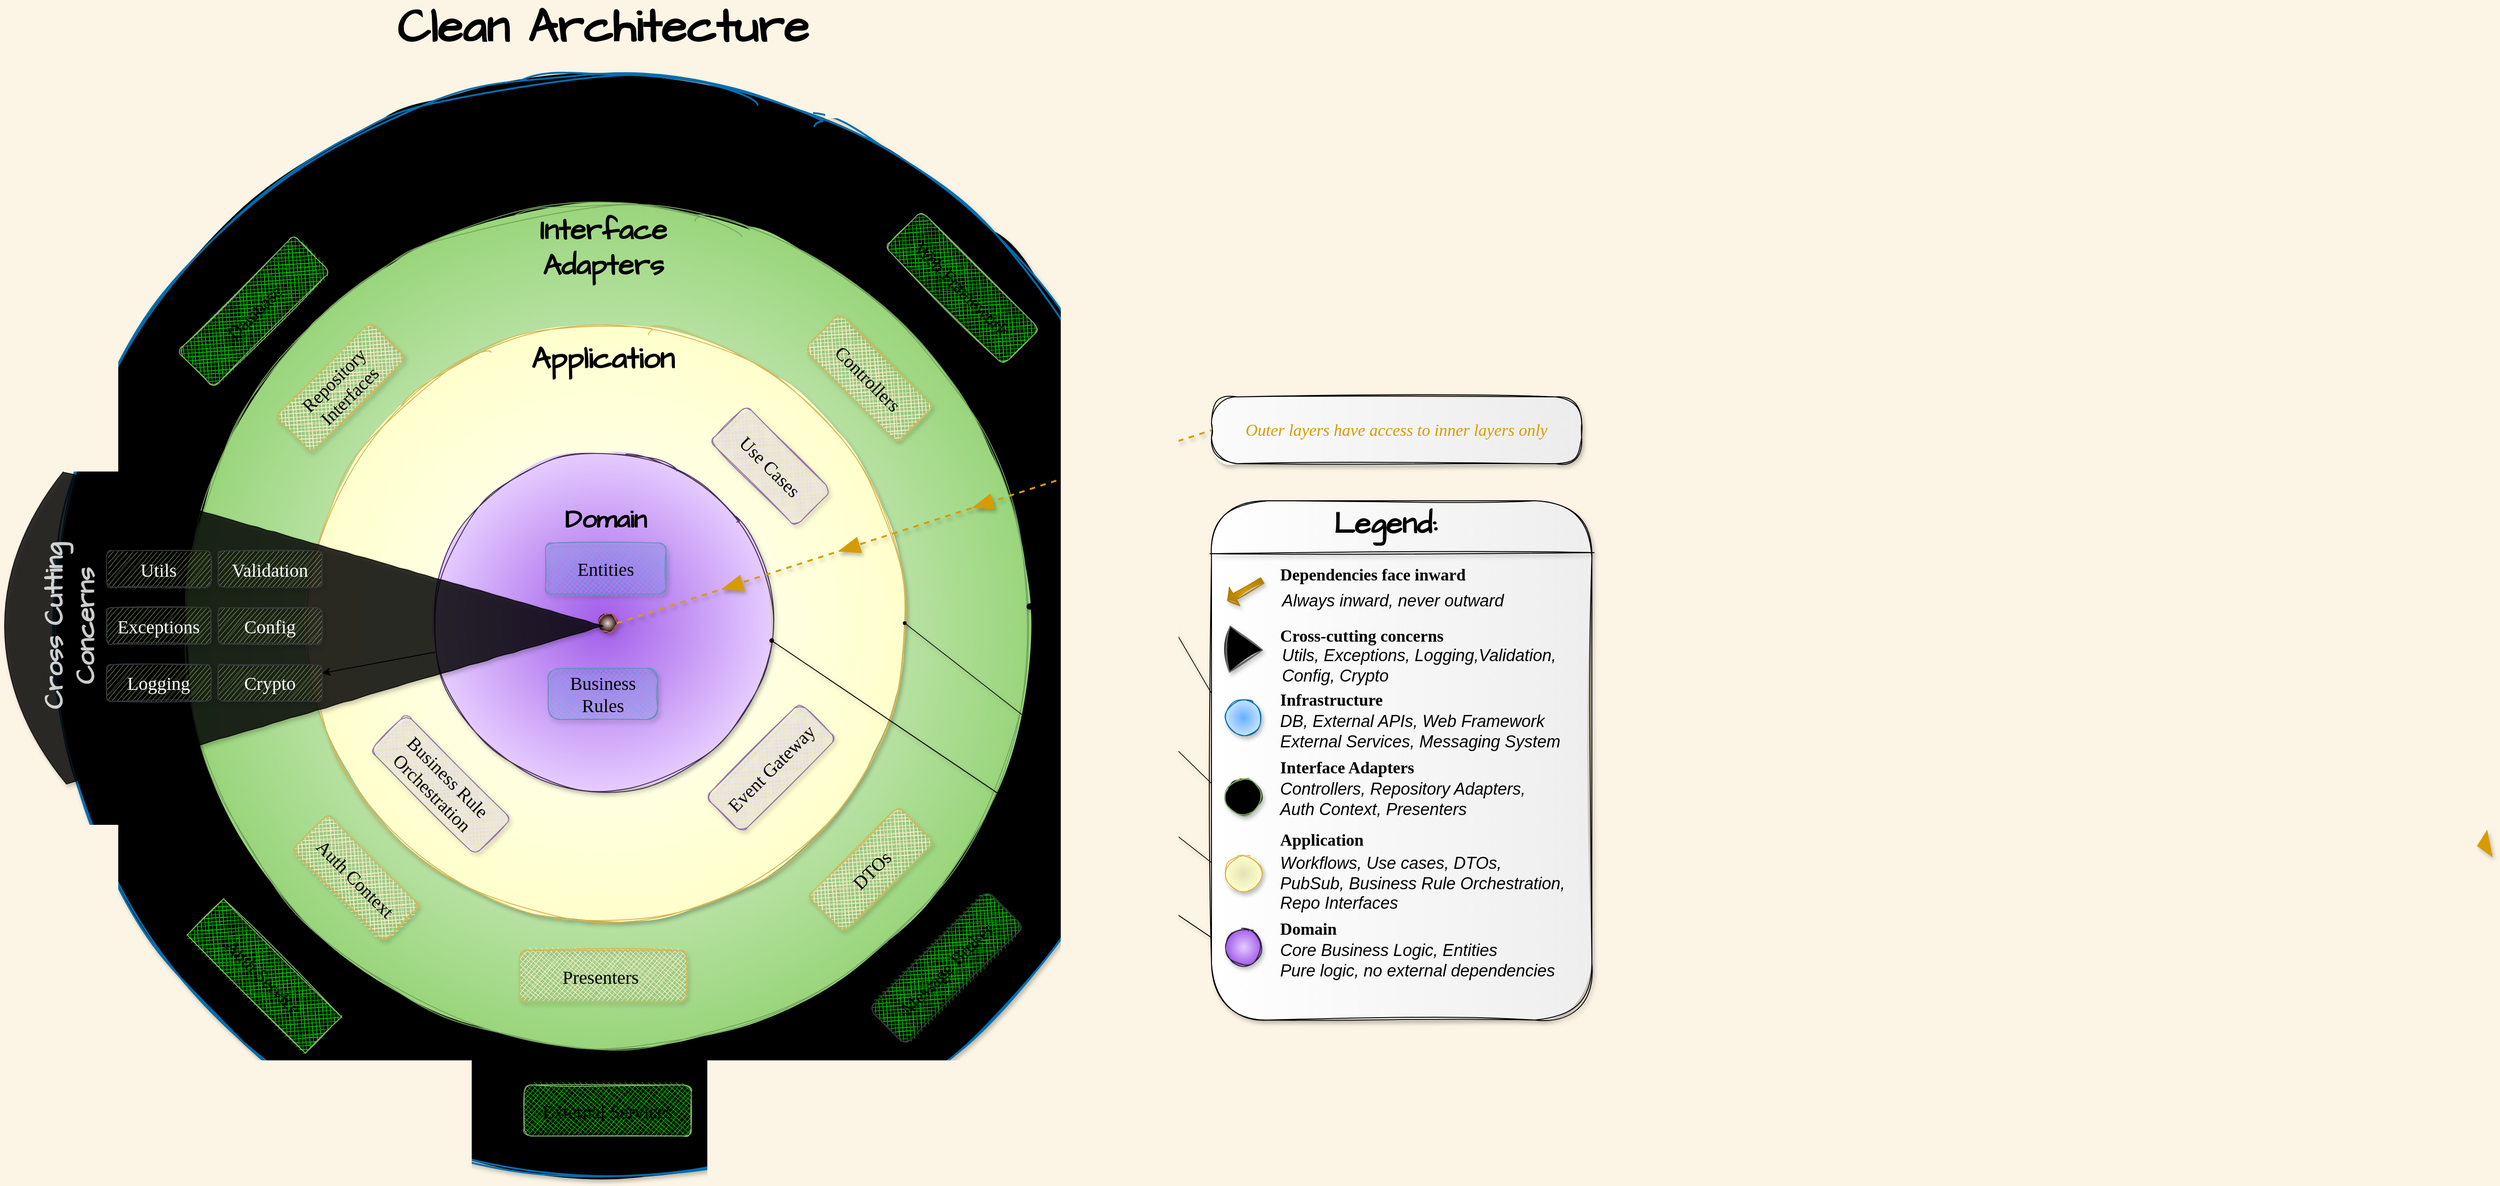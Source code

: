 <mxfile version="28.2.8">
  <diagram name="Page-1" id="ezTj9Ua7vWGi0DXHwJbb">
    <mxGraphModel dx="3690" dy="2442" grid="1" gridSize="10" guides="1" tooltips="1" connect="1" arrows="1" fold="1" page="1" pageScale="1" pageWidth="1700" pageHeight="1100" background="#FCF5E5" math="0" shadow="0">
      <root>
        <mxCell id="0" />
        <mxCell id="1" parent="0" />
        <mxCell id="L_oNTJnmxWwe4KSKojmy-1" value="" style="ellipse;whiteSpace=wrap;html=1;aspect=fixed;sketch=1;hachureGap=4;jiggle=2;curveFitting=1;fontFamily=Architects Daughter;fontSource=https%3A%2F%2Ffonts.googleapis.com%2Fcss%3Ffamily%3DArchitects%2BDaughter;fillStyle=auto;fillColor=light-dark(#FFFFFF,#FFFFFF);fontColor=#ffffff;strokeColor=#006EAF;gradientColor=light-dark(#99CCFF,#99CCFF);shadow=1;gradientDirection=radial;strokeWidth=1.968;textShadow=1;fillWeight=1;movable=1;resizable=1;rotatable=1;deletable=1;editable=1;locked=0;connectable=1;" parent="1" vertex="1">
          <mxGeometry x="-1597" y="-1000" width="1190" height="1190" as="geometry" />
        </mxCell>
        <mxCell id="L_oNTJnmxWwe4KSKojmy-5" value="&lt;meta charset=&quot;utf-8&quot;&gt;Repository Interfaces" style="ellipse;whiteSpace=wrap;html=1;aspect=fixed;sketch=1;hachureGap=4;jiggle=2;curveFitting=1;fontFamily=Architects Daughter;fontSource=https%3A%2F%2Ffonts.googleapis.com%2Fcss%3Ffamily%3DArchitects%2BDaughter;fillColor=#FFFFFF;strokeColor=#76A45E;gradientDirection=radial;gradientColor=#99D57B;shadow=1;textShadow=1;fillWeight=1;movable=1;resizable=1;rotatable=1;deletable=1;editable=1;locked=0;connectable=1;" parent="1" vertex="1">
          <mxGeometry x="-1455" y="-860" width="910" height="910" as="geometry" />
        </mxCell>
        <mxCell id="L_oNTJnmxWwe4KSKojmy-6" value="" style="ellipse;whiteSpace=wrap;html=1;aspect=fixed;sketch=1;hachureGap=4;jiggle=2;curveFitting=1;fontFamily=Architects Daughter;fontSource=https%3A%2F%2Ffonts.googleapis.com%2Fcss%3Ffamily%3DArchitects%2BDaughter;fillColor=#FFFFFF;strokeColor=#d6b656;gradientColor=#FFFFCC;gradientDirection=radial;shadow=1;textShadow=1;fillWeight=1;movable=1;resizable=1;rotatable=1;deletable=1;editable=1;locked=0;connectable=1;" parent="1" vertex="1">
          <mxGeometry x="-1324.25" y="-730.25" width="644.5" height="644.5" as="geometry" />
        </mxCell>
        <mxCell id="L_oNTJnmxWwe4KSKojmy-13" value="&lt;span&gt;&lt;font style=&quot;color: rgb(0, 0, 0);&quot;&gt;Infrastructure&lt;/font&gt;&lt;/span&gt;" style="text;html=1;align=center;verticalAlign=middle;whiteSpace=wrap;rounded=0;fontFamily=Architects Daughter;fontSource=https%3A%2F%2Ffonts.googleapis.com%2Fcss%3Ffamily%3DArchitects%2BDaughter;fontSize=32;fontStyle=1;fontColor=#FFFFFF;sketch=1;curveFitting=1;jiggle=1;shadow=1;" parent="1" vertex="1">
          <mxGeometry x="-1090" y="-948" width="170" height="28.47" as="geometry" />
        </mxCell>
        <mxCell id="5act9RN6iJwH_766_hdv-108" value="" style="edgeStyle=none;jiggle=1;html=1;" parent="1" source="7BB0X8on6r7ExaS-RdIz-3" target="xDgOeHwDPwa7P-2qFS62-9" edge="1">
          <mxGeometry relative="1" as="geometry" />
        </mxCell>
        <mxCell id="7BB0X8on6r7ExaS-RdIz-3" value="" style="ellipse;whiteSpace=wrap;html=1;aspect=fixed;sketch=1;hachureGap=4;jiggle=2;curveFitting=1;fontFamily=Architects Daughter;fontSource=https%3A%2F%2Ffonts.googleapis.com%2Fcss%3Ffamily%3DArchitects%2BDaughter;fillColor=#A25DE9;fontColor=#ffffff;strokeColor=#432D57;gradientColor=#E5CCFF;gradientDirection=radial;shadow=1;movable=1;resizable=1;rotatable=1;deletable=1;editable=1;locked=0;connectable=1;" parent="1" vertex="1">
          <mxGeometry x="-1187.25" y="-592.5" width="364.5" height="364.5" as="geometry" />
        </mxCell>
        <mxCell id="7BB0X8on6r7ExaS-RdIz-11" value="Database" style="text;html=1;align=center;verticalAlign=middle;whiteSpace=wrap;rounded=1;fontFamily=Tahoma;fontSize=20;rotation=-45;fillColor=#00CC00;sketch=1;curveFitting=1;jiggle=1;strokeColor=#82b366;fontStyle=0;shadow=1;fillStyle=cross-hatch;" parent="1" vertex="1">
          <mxGeometry x="-1470" y="-771.59" width="177.165" height="55.118" as="geometry" />
        </mxCell>
        <mxCell id="7BB0X8on6r7ExaS-RdIz-15" value="Web Framework" style="text;html=1;align=center;verticalAlign=middle;whiteSpace=wrap;rounded=1;fontFamily=Tahoma;fontSize=20;rotation=45;fillColor=#00CC00;sketch=1;curveFitting=1;jiggle=1;strokeColor=#82b366;fontStyle=0;shadow=1;fillStyle=cross-hatch;" parent="1" vertex="1">
          <mxGeometry x="-707.48" y="-796.96" width="180" height="55.118" as="geometry" />
        </mxCell>
        <mxCell id="7BB0X8on6r7ExaS-RdIz-2" value="&lt;span&gt;&lt;font style=&quot;color: rgb(0, 0, 0);&quot;&gt;Domain&lt;/font&gt;&lt;/span&gt;" style="text;html=1;align=center;verticalAlign=middle;whiteSpace=wrap;rounded=0;fontFamily=Architects Daughter;fontSource=https%3A%2F%2Ffonts.googleapis.com%2Fcss%3Ffamily%3DArchitects%2BDaughter;fontSize=28;fontStyle=1;fontColor=#FFFFFF;sketch=1;curveFitting=1;jiggle=1;shadow=1;" parent="1" vertex="1">
          <mxGeometry x="-1060" y="-533" width="116" height="25.21" as="geometry" />
        </mxCell>
        <mxCell id="7BB0X8on6r7ExaS-RdIz-19" value="&lt;font color=&quot;#000000&quot;&gt;Interface Adapters&lt;/font&gt;" style="text;html=1;align=center;verticalAlign=middle;whiteSpace=wrap;rounded=0;fontFamily=Architects Daughter;fontSource=https%3A%2F%2Ffonts.googleapis.com%2Fcss%3Ffamily%3DArchitects%2BDaughter;fontSize=31;fontStyle=1;fontColor=#FFFFFF;sketch=1;curveFitting=1;jiggle=1;shadow=1;" parent="1" vertex="1">
          <mxGeometry x="-1136.5" y="-826.47" width="263" height="28.47" as="geometry" />
        </mxCell>
        <mxCell id="7BB0X8on6r7ExaS-RdIz-26" value="Repository Interfaces" style="text;html=1;align=center;verticalAlign=middle;whiteSpace=wrap;rounded=1;fontFamily=Tahoma;fontSize=20;rotation=-45;fillColor=#FFF2CC;sketch=1;curveFitting=1;jiggle=1;strokeColor=#d6b656;fontStyle=0;shadow=1;gradientColor=none;fillStyle=cross-hatch;" parent="1" vertex="1">
          <mxGeometry x="-1360" y="-690" width="144.72" height="55.12" as="geometry" />
        </mxCell>
        <mxCell id="pnV5XRPYuWJD4NYBEjft-12" value="" style="ellipse;whiteSpace=wrap;html=1;aspect=fixed;hachureGap=4;fontFamily=Architects Daughter;fontSource=https%3A%2F%2Ffonts.googleapis.com%2Fcss%3Ffamily%3DArchitects%2BDaughter;fillColor=#f8cecc;strokeColor=#b85450;gradientDirection=radial;shadow=1;gradientColor=default;sketch=1;curveFitting=1;jiggle=1;" parent="1" vertex="1">
          <mxGeometry x="-1010" y="-418" width="20" height="20" as="geometry" />
        </mxCell>
        <mxCell id="pnV5XRPYuWJD4NYBEjft-14" value="Entities" style="text;html=1;align=center;verticalAlign=middle;whiteSpace=wrap;rounded=1;fontFamily=Tahoma;fontSize=20;rotation=0;fillColor=light-dark(#65AEFFB3,#65AEFF);sketch=1;curveFitting=1;jiggle=1;strokeColor=#6c8ebf;fontStyle=0;shadow=1;fillStyle=cross-hatch;" parent="1" vertex="1">
          <mxGeometry x="-1067" y="-494.4" width="130" height="55.118" as="geometry" />
        </mxCell>
        <mxCell id="pnV5XRPYuWJD4NYBEjft-16" value="Auth Context" style="text;html=1;align=center;verticalAlign=middle;whiteSpace=wrap;rounded=1;fontFamily=Tahoma;fontSize=20;rotation=45;fillColor=#FFF2CC;sketch=1;curveFitting=1;jiggle=1;strokeColor=#d6b656;fontStyle=0;shadow=1;fillStyle=cross-hatch;" parent="1" vertex="1">
          <mxGeometry x="-1341.42" y="-160.88" width="140" height="55.118" as="geometry" />
        </mxCell>
        <mxCell id="pnV5XRPYuWJD4NYBEjft-186" value="&lt;span&gt;&lt;font style=&quot;font-size: 50px;&quot;&gt;Clean Architecture&lt;/font&gt;&lt;/span&gt;" style="text;html=1;align=center;verticalAlign=middle;whiteSpace=wrap;rounded=0;fontFamily=Architects Daughter;fontSource=https%3A%2F%2Ffonts.googleapis.com%2Fcss%3Ffamily%3DArchitects%2BDaughter;fontSize=42;fontStyle=1;fontColor=#000000;sketch=1;curveFitting=1;jiggle=1;shadow=1;" parent="1" vertex="1">
          <mxGeometry x="-1245" y="-1070" width="480" height="40" as="geometry" />
        </mxCell>
        <mxCell id="5act9RN6iJwH_766_hdv-39" value="" style="endArrow=none;dashed=1;html=1;strokeWidth=2;rounded=0;curved=0;jumpStyle=gap;exitX=1;exitY=0.5;exitDx=0;exitDy=0;strokeColor=#d79b00;entryX=0;entryY=0.5;entryDx=0;entryDy=0;shadow=1;movable=1;resizable=1;rotatable=1;deletable=1;editable=1;locked=0;connectable=1;fillColor=#ffcd28;gradientColor=#ffa500;" parent="1" source="pnV5XRPYuWJD4NYBEjft-12" target="5act9RN6iJwH_766_hdv-49" edge="1">
          <mxGeometry width="50" height="50" relative="1" as="geometry">
            <mxPoint x="-899.656" y="-424.613" as="sourcePoint" />
            <mxPoint x="-340" y="-546.51" as="targetPoint" />
          </mxGeometry>
        </mxCell>
        <mxCell id="5act9RN6iJwH_766_hdv-49" value="&lt;i style=&quot;font-family: Tahoma;&quot;&gt;&lt;font&gt;Outer layers have access to inner layers only&lt;/font&gt;&lt;/i&gt;" style="rounded=1;whiteSpace=wrap;html=1;align=center;verticalAlign=middle;arcSize=39;fontFamily=Helvetica;fontSize=18;fontStyle=0;labelBorderColor=none;gradientColor=#FBFBFB;shadow=1;strokeColor=#000000;fontColor=#D79B00;fillColor=#ECECEC;gradientDirection=west;sketch=1;curveFitting=1;jiggle=2;" parent="1" vertex="1">
          <mxGeometry x="-349" y="-652" width="399" height="72" as="geometry" />
        </mxCell>
        <mxCell id="5act9RN6iJwH_766_hdv-52" value="" style="triangle;whiteSpace=wrap;html=1;rotation=163;rounded=0;shadow=1;strokeColor=none;strokeWidth=0.394;align=center;verticalAlign=middle;fontFamily=Architects Daughter;fontSource=https%3A%2F%2Ffonts.googleapis.com%2Fcss%3Ffamily%3DArchitects%2BDaughter;fontSize=16;labelBackgroundColor=default;fillColor=light-dark(#D79B00,#D79B00);gradientColor=none;gradientDirection=south;" parent="1" vertex="1">
          <mxGeometry x="-608" y="-545" width="23.622" height="17.72" as="geometry" />
        </mxCell>
        <mxCell id="5act9RN6iJwH_766_hdv-54" value="" style="triangle;whiteSpace=wrap;html=1;rotation=163;rounded=0;shadow=1;strokeColor=#d79b00;strokeWidth=0.394;align=center;verticalAlign=middle;fontFamily=Architects Daughter;fontSource=https%3A%2F%2Ffonts.googleapis.com%2Fcss%3Ffamily%3DArchitects%2BDaughter;fontSize=16;labelBackgroundColor=default;fillColor=light-dark(#D79B00,#D79B00);gradientColor=none;gradientDirection=south;aspect=fixed;" parent="1" vertex="1">
          <mxGeometry x="-878" y="-457" width="23.62" height="17.716" as="geometry" />
        </mxCell>
        <mxCell id="5act9RN6iJwH_766_hdv-70" value="" style="triangle;whiteSpace=wrap;html=1;rotation=169;rounded=0;shadow=1;strokeColor=#d79b00;strokeWidth=0.394;align=center;verticalAlign=middle;fontFamily=Architects Daughter;fontSource=https%3A%2F%2Ffonts.googleapis.com%2Fcss%3Ffamily%3DArchitects%2BDaughter;fontSize=16;labelBackgroundColor=default;fillColor=light-dark(#D79B00,#D79B00);gradientColor=none;gradientDirection=south;aspect=fixed;" parent="1" vertex="1">
          <mxGeometry x="1015.003" y="-184.0" width="13.779" height="29.31" as="geometry" />
        </mxCell>
        <mxCell id="5act9RN6iJwH_766_hdv-92" style="edgeStyle=none;html=1;exitX=0;exitY=0.5;exitDx=0;exitDy=0;endArrow=oval;endFill=1;entryX=0.999;entryY=0.558;entryDx=0;entryDy=0;entryPerimeter=0;shadow=1;startSize=3.937;endSize=3.937;" parent="1" source="pnV5XRPYuWJD4NYBEjft-137" target="7BB0X8on6r7ExaS-RdIz-3" edge="1">
          <mxGeometry relative="1" as="geometry">
            <mxPoint x="-830" y="-374" as="targetPoint" />
          </mxGeometry>
        </mxCell>
        <mxCell id="5act9RN6iJwH_766_hdv-95" style="edgeStyle=none;html=1;exitX=0;exitY=0.5;exitDx=0;exitDy=0;endArrow=oval;endFill=1;shadow=1;strokeWidth=0.787;startSize=5.905;entryX=1;entryY=0.477;entryDx=0;entryDy=0;entryPerimeter=0;" parent="1" source="pnV5XRPYuWJD4NYBEjft-144" target="L_oNTJnmxWwe4KSKojmy-5" edge="1">
          <mxGeometry relative="1" as="geometry">
            <mxPoint x="-299" y="-347.03" as="sourcePoint" />
            <mxPoint x="-545" y="-408" as="targetPoint" />
          </mxGeometry>
        </mxCell>
        <mxCell id="5act9RN6iJwH_766_hdv-105" value="" style="group" parent="1" vertex="1" connectable="0">
          <mxGeometry x="-1650" y="-790" width="1290" height="835.118" as="geometry" />
        </mxCell>
        <mxCell id="xDgOeHwDPwa7P-2qFS62-2" value="" style="verticalLabelPosition=bottom;verticalAlign=middle;html=1;shape=mxgraph.basic.pie;fillColor=light-dark(#656565,#6F6F6F);strokeColor=default;startAngle=0.677;endAngle=0.821;rounded=1;shadow=1;sketch=1;jiggle=1;curveFitting=1;sketchStyle=comic;opacity=80;align=center;fontFamily=Helvetica;fontSize=12;fontColor=default;gradientColor=light-dark(#D2D2D2,#FFFFFF);gradientDirection=east;" parent="5act9RN6iJwH_766_hdv-105" vertex="1">
          <mxGeometry width="1290" height="770.0" as="geometry" />
        </mxCell>
        <mxCell id="xDgOeHwDPwa7P-2qFS62-3" value="&lt;span&gt;&lt;font style=&quot;&quot;&gt;Cross Cutting Concerns&lt;/font&gt;&lt;/span&gt;" style="text;html=1;align=center;verticalAlign=middle;whiteSpace=wrap;rounded=0;fontFamily=Architects Daughter;fontSource=https%3A%2F%2Ffonts.googleapis.com%2Fcss%3Ffamily%3DArchitects%2BDaughter;fontSize=28;fontStyle=1;fontColor=light-dark(#FFFFFF,#FFFFFF);sketch=1;curveFitting=1;jiggle=1;rotation=-90;spacing=1;textOpacity=80;shadow=1;" parent="5act9RN6iJwH_766_hdv-105" vertex="1">
          <mxGeometry x="-30.004" y="339.09" width="199.089" height="91.809" as="geometry" />
        </mxCell>
        <mxCell id="xDgOeHwDPwa7P-2qFS62-4" value="Utils" style="text;html=1;align=center;verticalAlign=middle;whiteSpace=wrap;rounded=1;fontFamily=Tahoma;fontSize=20;rotation=0;fillColor=#CDEB8B80;sketch=1;curveFitting=1;jiggle=1;strokeColor=#36393d;fontStyle=0;shadow=1;fontColor=#FFFFFF;" parent="5act9RN6iJwH_766_hdv-105" vertex="1">
          <mxGeometry x="109.996" y="303.857" width="112.306" height="39.37" as="geometry" />
        </mxCell>
        <mxCell id="xDgOeHwDPwa7P-2qFS62-5" value="Logging" style="text;html=1;align=center;verticalAlign=middle;whiteSpace=wrap;rounded=1;fontFamily=Tahoma;fontSize=20;rotation=0;fillColor=#CDEB8B80;sketch=1;curveFitting=1;jiggle=1;strokeColor=#36393d;fontStyle=0;shadow=1;fontColor=#FFFFFF;" parent="5act9RN6iJwH_766_hdv-105" vertex="1">
          <mxGeometry x="109.996" y="426.762" width="112.306" height="39.37" as="geometry" />
        </mxCell>
        <mxCell id="xDgOeHwDPwa7P-2qFS62-6" value="Config" style="text;html=1;align=center;verticalAlign=middle;whiteSpace=wrap;rounded=1;fontFamily=Tahoma;fontSize=20;rotation=0;fillColor=#CDEB8B80;sketch=1;curveFitting=1;jiggle=1;strokeColor=#36393d;fontStyle=0;shadow=1;fontColor=#FFFFFF;" parent="5act9RN6iJwH_766_hdv-105" vertex="1">
          <mxGeometry x="230.002" y="365.129" width="112.306" height="39.37" as="geometry" />
        </mxCell>
        <mxCell id="xDgOeHwDPwa7P-2qFS62-7" value="Validation" style="text;html=1;align=center;verticalAlign=middle;whiteSpace=wrap;rounded=1;fontFamily=Tahoma;fontSize=20;rotation=0;fillColor=#CDEB8B80;sketch=1;curveFitting=1;jiggle=1;strokeColor=#36393d;fontStyle=0;shadow=1;fontColor=#FFFFFF;" parent="5act9RN6iJwH_766_hdv-105" vertex="1">
          <mxGeometry x="230.002" y="303.857" width="112.306" height="39.37" as="geometry" />
        </mxCell>
        <mxCell id="xDgOeHwDPwa7P-2qFS62-8" value="Exceptions" style="text;html=1;align=center;verticalAlign=middle;whiteSpace=wrap;rounded=1;fontFamily=Tahoma;fontSize=20;rotation=0;fillColor=#CDEB8B80;sketch=1;curveFitting=1;jiggle=1;strokeColor=#36393d;fontStyle=0;shadow=1;fontColor=#FFFFFF;" parent="5act9RN6iJwH_766_hdv-105" vertex="1">
          <mxGeometry x="109.996" y="365.133" width="112.306" height="39.37" as="geometry" />
        </mxCell>
        <mxCell id="xDgOeHwDPwa7P-2qFS62-9" value="Crypto" style="text;html=1;align=center;verticalAlign=middle;whiteSpace=wrap;rounded=1;fontFamily=Tahoma;fontSize=20;rotation=0;fillColor=#CDEB8B80;sketch=1;curveFitting=1;jiggle=1;strokeColor=#36393d;fontStyle=0;shadow=1;fontColor=#FFFFFF;" parent="5act9RN6iJwH_766_hdv-105" vertex="1">
          <mxGeometry x="230.002" y="426.754" width="112.306" height="39.37" as="geometry" />
        </mxCell>
        <mxCell id="7BB0X8on6r7ExaS-RdIz-22" value="Auth Service" style="text;html=1;align=center;verticalAlign=middle;whiteSpace=wrap;rounded=1;fontFamily=Tahoma;fontSize=20;rotation=45;fillColor=#00CC00;sketch=1;curveFitting=1;jiggle=1;strokeColor=#82b366;fontStyle=0;shadow=1;arcSize=0;fillStyle=cross-hatch;" parent="5act9RN6iJwH_766_hdv-105" vertex="1">
          <mxGeometry x="190" y="735" width="180" height="55.118" as="geometry" />
        </mxCell>
        <mxCell id="pnV5XRPYuWJD4NYBEjft-85" value="Business Rules" style="text;html=1;align=center;verticalAlign=middle;whiteSpace=wrap;rounded=1;fontFamily=Tahoma;fontSize=20;rotation=0;fillColor=light-dark(#65AEFFB3,#65AEFFB3);sketch=1;curveFitting=1;jiggle=1;strokeColor=#6c8ebf;fontStyle=0;shadow=1;arcSize=24;fillStyle=cross-hatch;" parent="5act9RN6iJwH_766_hdv-105" vertex="1">
          <mxGeometry x="585.95" y="430.9" width="118.11" height="55.118" as="geometry" />
        </mxCell>
        <mxCell id="5act9RN6iJwH_766_hdv-1" value="Presenters&amp;nbsp;" style="text;html=1;align=center;verticalAlign=middle;whiteSpace=wrap;rounded=1;fontFamily=Tahoma;fontSize=20;rotation=0;fillColor=#FFF2CC;sketch=1;curveFitting=1;jiggle=1;strokeColor=#d6b656;fontStyle=0;shadow=1;fillStyle=cross-hatch;" parent="5act9RN6iJwH_766_hdv-105" vertex="1">
          <mxGeometry x="555" y="735" width="180" height="55.118" as="geometry" />
        </mxCell>
        <mxCell id="7BB0X8on6r7ExaS-RdIz-16" value="Controllers" style="text;html=1;align=center;verticalAlign=middle;whiteSpace=wrap;rounded=1;fontFamily=Tahoma;fontSize=20;rotation=45;fillColor=#FFF2CC;sketch=1;curveFitting=1;jiggle=1;strokeColor=#d6b656;fontStyle=0;shadow=1;fillStyle=cross-hatch;" parent="5act9RN6iJwH_766_hdv-105" vertex="1">
          <mxGeometry x="860.0" y="90" width="142.84" height="55.12" as="geometry" />
        </mxCell>
        <mxCell id="pnV5XRPYuWJD4NYBEjft-10" value="&lt;span&gt;DTOs&lt;/span&gt;" style="text;html=1;align=center;verticalAlign=middle;whiteSpace=wrap;rounded=1;fontFamily=Tahoma;fontSize=20;rotation=-45;fillColor=#FFF2CC;sketch=1;curveFitting=1;jiggle=1;strokeColor=#d6b656;fontStyle=0;shadow=1;fillStyle=cross-hatch;" parent="5act9RN6iJwH_766_hdv-105" vertex="1">
          <mxGeometry x="865.05" y="620" width="137.79" height="55.118" as="geometry" />
        </mxCell>
        <mxCell id="L_oNTJnmxWwe4KSKojmy-3" value="Use Cases" style="text;html=1;align=center;verticalAlign=middle;whiteSpace=wrap;rounded=1;fontFamily=Tahoma;fontSize=20;rotation=45;fillColor=#EFE2F6;sketch=1;curveFitting=1;jiggle=1;strokeColor=#9673a6;fontStyle=0;shadow=1;fillStyle=cross-hatch;" parent="5act9RN6iJwH_766_hdv-105" vertex="1">
          <mxGeometry x="760.99" y="185" width="130" height="55.118" as="geometry" />
        </mxCell>
        <mxCell id="5act9RN6iJwH_766_hdv-96" style="edgeStyle=none;html=1;exitX=0;exitY=0.5;exitDx=0;exitDy=0;endArrow=oval;endFill=1;shadow=1;strokeWidth=0.787;startSize=5.905;entryX=0.999;entryY=0.476;entryDx=0;entryDy=0;entryPerimeter=0;" parent="1" source="pnV5XRPYuWJD4NYBEjft-142" target="L_oNTJnmxWwe4KSKojmy-1" edge="1">
          <mxGeometry relative="1" as="geometry">
            <mxPoint x="-265" y="-428.75" as="sourcePoint" />
            <mxPoint x="-510" y="-485.75" as="targetPoint" />
          </mxGeometry>
        </mxCell>
        <mxCell id="5act9RN6iJwH_766_hdv-94" style="edgeStyle=none;html=1;exitX=0;exitY=0.5;exitDx=0;exitDy=0;endArrow=oval;endFill=1;shadow=1;strokeWidth=0.787;startSize=3.15;endSize=3.15;entryX=1;entryY=0.5;entryDx=0;entryDy=0;" parent="1" source="pnV5XRPYuWJD4NYBEjft-138" target="L_oNTJnmxWwe4KSKojmy-6" edge="1">
          <mxGeometry relative="1" as="geometry">
            <mxPoint x="-278" y="-290.31" as="sourcePoint" />
            <mxPoint x="-681" y="-384" as="targetPoint" />
          </mxGeometry>
        </mxCell>
        <mxCell id="5act9RN6iJwH_766_hdv-102" value="Message Broker" style="text;html=1;align=center;verticalAlign=middle;whiteSpace=wrap;rounded=1;fontFamily=Tahoma;fontSize=20;rotation=315;fillColor=#00CC00;sketch=1;curveFitting=1;jiggle=1;strokeColor=#36393d;fontStyle=0;shadow=1;fontColor=#000000;fillStyle=cross-hatch;" parent="1" vertex="1">
          <mxGeometry x="-724.998" y="-63.539" width="180" height="55.118" as="geometry" />
        </mxCell>
        <mxCell id="L_oNTJnmxWwe4KSKojmy-8" value="&lt;font style=&quot;color: rgb(0, 0, 0);&quot;&gt;Application&lt;/font&gt;" style="text;html=1;align=center;verticalAlign=middle;whiteSpace=wrap;rounded=0;fontFamily=Architects Daughter;fontSource=https%3A%2F%2Ffonts.googleapis.com%2Fcss%3Ffamily%3DArchitects%2BDaughter;fontSize=32;sketch=1;curveFitting=1;jiggle=1;shadow=1;fontStyle=1" parent="1" vertex="1">
          <mxGeometry x="-1073.84" y="-718" width="137.68" height="51.74" as="geometry" />
        </mxCell>
        <mxCell id="pnV5XRPYuWJD4NYBEjft-122" value="Event Gateway" style="text;html=1;align=center;verticalAlign=middle;whiteSpace=wrap;rounded=1;fontFamily=Tahoma;fontSize=20;rotation=315;fillColor=#EFE2F6;sketch=1;curveFitting=1;jiggle=1;strokeColor=#9673a6;fontStyle=0;shadow=1;fillStyle=cross-hatch;" parent="1" vertex="1">
          <mxGeometry x="-896.01" y="-279.47" width="144.01" height="55.118" as="geometry" />
        </mxCell>
        <mxCell id="pnV5XRPYuWJD4NYBEjft-120" value="Business Rule Orchestration" style="text;html=1;align=center;verticalAlign=middle;whiteSpace=wrap;rounded=1;fontFamily=Tahoma;fontSize=20;rotation=45;fillColor=#EFE2F6;sketch=1;curveFitting=1;jiggle=1;strokeColor=#9673a6;fontStyle=0;shadow=1;fillStyle=cross-hatch;" parent="1" vertex="1">
          <mxGeometry x="-1260" y="-261.553" width="160" height="55.118" as="geometry" />
        </mxCell>
        <mxCell id="5act9RN6iJwH_766_hdv-51" value="" style="triangle;whiteSpace=wrap;html=1;rotation=163;rounded=0;shadow=1;strokeColor=#d79b00;strokeWidth=0.394;align=center;verticalAlign=middle;fontFamily=Architects Daughter;fontSource=https%3A%2F%2Ffonts.googleapis.com%2Fcss%3Ffamily%3DArchitects%2BDaughter;fontSize=16;labelBackgroundColor=default;fillColor=light-dark(#D79B00,#D79B00);gradientColor=none;gradientDirection=south;aspect=fixed;" parent="1" vertex="1">
          <mxGeometry x="-752" y="-498" width="23.63" height="17.716" as="geometry" />
        </mxCell>
        <mxCell id="ifE-yyQHLd6C_LznnYqY-1" value="External Services" style="text;html=1;align=center;verticalAlign=middle;whiteSpace=wrap;rounded=1;fontFamily=Tahoma;fontSize=20;rotation=0;fillColor=#00CC00;sketch=1;curveFitting=1;jiggle=1;strokeColor=#82b366;fontStyle=0;shadow=1;fillStyle=cross-hatch;" parent="1" vertex="1">
          <mxGeometry x="-1090" y="90" width="180" height="55.118" as="geometry" />
        </mxCell>
        <mxCell id="ifE-yyQHLd6C_LznnYqY-67" value="" style="group" parent="1" vertex="1" connectable="0">
          <mxGeometry x="-349.001" y="-540" width="410" height="560" as="geometry" />
        </mxCell>
        <mxCell id="5act9RN6iJwH_766_hdv-57" value="" style="rounded=1;whiteSpace=wrap;html=1;gradientColor=#FFFFFF;gradientDirection=west;container=0;shadow=1;fillColor=#EEEEEE;sketch=1;curveFitting=1;jiggle=2;" parent="ifE-yyQHLd6C_LznnYqY-67" vertex="1">
          <mxGeometry width="410" height="560" as="geometry" />
        </mxCell>
        <mxCell id="pnV5XRPYuWJD4NYBEjft-182" value="&lt;span&gt;&lt;font style=&quot;color: rgb(0, 0, 0);&quot;&gt;&lt;span&gt;Core Business Logic, Entities &lt;br&gt;Pure logic, no external dependencies&lt;/span&gt;&lt;/font&gt;&lt;/span&gt;" style="text;html=1;align=left;verticalAlign=middle;whiteSpace=wrap;rounded=0;fontFamily=Helvetica;fontSize=18;fontStyle=2;fontColor=light-dark(#D79B00,#D79B00);sketch=1;curveFitting=1;jiggle=1;shadow=1;spacing=0;labelBorderColor=none;container=0;" parent="ifE-yyQHLd6C_LznnYqY-67" vertex="1">
          <mxGeometry x="74.161" y="475.89" width="301.26" height="39.43" as="geometry" />
        </mxCell>
        <mxCell id="pnV5XRPYuWJD4NYBEjft-137" value="" style="ellipse;whiteSpace=wrap;html=1;aspect=fixed;sketch=1;hachureGap=4;jiggle=1;curveFitting=1;fontFamily=Tahoma;fillColor=#E5CCFF;fontColor=#ffffff;strokeColor=#2A1E37;gradientColor=#A25DE9;gradientDirection=radial;shadow=1;fontStyle=1;fontSize=14;spacing=0;container=0;" parent="ifE-yyQHLd6C_LznnYqY-67" vertex="1">
          <mxGeometry x="15.259" y="462.046" width="38.786" height="38.786" as="geometry" />
        </mxCell>
        <mxCell id="pnV5XRPYuWJD4NYBEjft-138" value="" style="ellipse;whiteSpace=wrap;html=1;sketch=1;hachureGap=4;jiggle=1;curveFitting=1;fontFamily=Tahoma;fillColor=#E2E2B5;strokeColor=#d6b656;gradientColor=#FFFFCC;gradientDirection=radial;shadow=1;aspect=fixed;fontStyle=1;fontSize=14;spacing=0;container=0;" parent="ifE-yyQHLd6C_LznnYqY-67" vertex="1">
          <mxGeometry x="15.259" y="382.782" width="38.786" height="38.786" as="geometry" />
        </mxCell>
        <mxCell id="pnV5XRPYuWJD4NYBEjft-142" value="" style="ellipse;whiteSpace=wrap;html=1;aspect=fixed;sketch=1;hachureGap=4;jiggle=1;curveFitting=1;fontFamily=Tahoma;fillStyle=auto;fillColor=#65B0FF;fontColor=#ffffff;strokeColor=#006EAF;gradientColor=#CCE5FF;shadow=1;gradientDirection=radial;fontStyle=1;fontSize=14;spacing=0;container=0;" parent="ifE-yyQHLd6C_LznnYqY-67" vertex="1">
          <mxGeometry x="15.259" y="214.523" width="38.786" height="38.786" as="geometry" />
        </mxCell>
        <mxCell id="pnV5XRPYuWJD4NYBEjft-144" value="" style="ellipse;whiteSpace=wrap;html=1;sketch=1;hachureGap=4;jiggle=1;curveFitting=1;fontFamily=Tahoma;fillColor=light-dark(#84B96B,#97D077);strokeColor=#79AA61;gradientDirection=radial;gradientColor=light-dark(#E6FFCC,#E6FFCC);shadow=1;aspect=fixed;fontStyle=1;fontSize=14;spacing=0;container=0;" parent="ifE-yyQHLd6C_LznnYqY-67" vertex="1">
          <mxGeometry x="15.259" y="300.369" width="38.786" height="38.786" as="geometry" />
        </mxCell>
        <mxCell id="pnV5XRPYuWJD4NYBEjft-169" value="&lt;font color=&quot;#000000&quot;&gt;Infrastructure&lt;/font&gt;" style="text;html=1;align=left;verticalAlign=middle;whiteSpace=wrap;rounded=0;fontFamily=Tahoma;fontSize=18;fontStyle=1;fontColor=#FFFFFF;sketch=1;curveFitting=1;jiggle=1;shadow=1;spacing=0;container=0;" parent="ifE-yyQHLd6C_LznnYqY-67" vertex="1">
          <mxGeometry x="74.161" y="200.215" width="264.516" height="28.615" as="geometry" />
        </mxCell>
        <mxCell id="pnV5XRPYuWJD4NYBEjft-170" value="&lt;span&gt;&lt;font style=&quot;color: rgb(0, 0, 0);&quot;&gt;Interface Adapters&lt;/font&gt;&lt;/span&gt;" style="text;html=1;align=left;verticalAlign=middle;whiteSpace=wrap;rounded=0;fontFamily=Tahoma;fontSize=18;fontStyle=1;fontColor=#FFFFFF;sketch=1;curveFitting=1;jiggle=1;shadow=1;spacing=0;container=0;" parent="ifE-yyQHLd6C_LznnYqY-67" vertex="1">
          <mxGeometry x="74.161" y="274.048" width="264.516" height="28.615" as="geometry" />
        </mxCell>
        <mxCell id="pnV5XRPYuWJD4NYBEjft-171" value="&lt;span&gt;&lt;font style=&quot;color: rgb(0, 0, 0);&quot;&gt;Application&lt;/font&gt;&lt;/span&gt;" style="text;html=1;align=left;verticalAlign=middle;whiteSpace=wrap;rounded=0;fontFamily=Tahoma;fontSize=18;fontStyle=1;fontColor=#FFFFFF;sketch=1;curveFitting=1;jiggle=1;shadow=1;spacing=0;container=0;" parent="ifE-yyQHLd6C_LznnYqY-67" vertex="1">
          <mxGeometry x="74.161" y="351.596" width="264.516" height="28.615" as="geometry" />
        </mxCell>
        <mxCell id="pnV5XRPYuWJD4NYBEjft-172" value="&lt;span&gt;&lt;font style=&quot;color: rgb(0, 0, 0);&quot;&gt;Domain&lt;/font&gt;&lt;/span&gt;" style="text;html=1;align=left;verticalAlign=middle;whiteSpace=wrap;rounded=0;fontFamily=Tahoma;fontSize=18;fontStyle=1;fontColor=#FFFFFF;sketch=1;curveFitting=1;jiggle=1;shadow=1;spacing=0;container=0;" parent="ifE-yyQHLd6C_LznnYqY-67" vertex="1">
          <mxGeometry x="74.161" y="447.276" width="264.516" height="28.615" as="geometry" />
        </mxCell>
        <mxCell id="pnV5XRPYuWJD4NYBEjft-179" value="&lt;span&gt;&lt;font style=&quot;color: rgb(0, 0, 0);&quot;&gt;&lt;span style=&quot;font-weight: normal;&quot;&gt;&lt;i&gt;DB, External APIs, Web Framework External Services, Messaging System&lt;/i&gt;&lt;/span&gt;&lt;/font&gt;&lt;/span&gt;" style="text;html=1;align=left;verticalAlign=middle;whiteSpace=wrap;rounded=0;fontFamily=Helvetica;fontSize=18;fontStyle=0;fontColor=light-dark(#D79B00,#D79B00);sketch=1;curveFitting=1;jiggle=1;shadow=1;spacing=0;labelBorderColor=none;container=0;" parent="ifE-yyQHLd6C_LznnYqY-67" vertex="1">
          <mxGeometry x="74.161" y="228.83" width="321.26" height="39.43" as="geometry" />
        </mxCell>
        <mxCell id="pnV5XRPYuWJD4NYBEjft-180" value="&lt;span&gt;&lt;font style=&quot;color: rgb(0, 0, 0);&quot;&gt;&lt;span style=&quot;font-weight: normal;&quot;&gt;&lt;i&gt;Controllers, Repository Adapters, Auth Context, Presenters&lt;/i&gt;&lt;/span&gt;&lt;/font&gt;&lt;/span&gt;" style="text;html=1;align=left;verticalAlign=middle;whiteSpace=wrap;rounded=0;fontFamily=Helvetica;fontSize=18;fontStyle=0;fontColor=light-dark(#D79B00,#D79B00);sketch=1;curveFitting=1;jiggle=1;shadow=1;spacing=0;labelBorderColor=none;container=0;" parent="ifE-yyQHLd6C_LznnYqY-67" vertex="1">
          <mxGeometry x="74.161" y="302.66" width="281.26" height="39.43" as="geometry" />
        </mxCell>
        <mxCell id="pnV5XRPYuWJD4NYBEjft-181" value="&lt;span&gt;&lt;font style=&quot;color: rgb(0, 0, 0);&quot;&gt;&lt;span&gt;Workflows, Use cases,&amp;nbsp;&lt;/span&gt;&lt;/font&gt;&lt;/span&gt;&lt;i style=&quot;color: rgb(0, 0, 0);&quot;&gt;DTOs, PubSub,&amp;nbsp;&lt;/i&gt;&lt;span&gt;&lt;font style=&quot;color: rgb(0, 0, 0);&quot;&gt;&lt;span&gt;Business Rule Orchestration, Repo&amp;nbsp;&lt;/span&gt;&lt;/font&gt;&lt;/span&gt;&lt;i style=&quot;color: rgb(0, 0, 0);&quot;&gt;Interfaces&lt;/i&gt;" style="text;html=1;align=left;verticalAlign=middle;whiteSpace=wrap;rounded=0;fontFamily=Helvetica;fontSize=18;fontStyle=2;fontColor=light-dark(#D79B00,#D79B00);sketch=1;curveFitting=1;jiggle=1;shadow=1;spacing=0;labelBorderColor=none;container=0;" parent="ifE-yyQHLd6C_LznnYqY-67" vertex="1">
          <mxGeometry x="74.161" y="393.03" width="321.26" height="39.43" as="geometry" />
        </mxCell>
        <mxCell id="pnV5XRPYuWJD4NYBEjft-185" value="&lt;span&gt;&lt;font&gt;Legend:&lt;/font&gt;&lt;/span&gt;" style="text;html=1;align=center;verticalAlign=middle;whiteSpace=wrap;rounded=0;fontFamily=Architects Daughter;fontSource=https%3A%2F%2Ffonts.googleapis.com%2Fcss%3Ffamily%3DArchitects%2BDaughter;fontSize=32;fontStyle=1;fontColor=#000000;sketch=1;curveFitting=1;jiggle=1;shadow=1;spacing=19.685;spacingTop=0;container=0;" parent="ifE-yyQHLd6C_LznnYqY-67" vertex="1">
          <mxGeometry x="94.611" y="2.39" width="185.16" height="47.61" as="geometry" />
        </mxCell>
        <mxCell id="pnV5XRPYuWJD4NYBEjft-173" value="&lt;span&gt;&lt;font style=&quot;color: rgb(0, 0, 0);&quot;&gt;Cross-cutting concerns&lt;/font&gt;&lt;/span&gt;" style="text;html=1;align=left;verticalAlign=middle;whiteSpace=wrap;rounded=0;fontFamily=Tahoma;fontSize=18;fontStyle=1;fontColor=#FFFFFF;sketch=1;curveFitting=1;jiggle=1;shadow=1;spacing=0;container=0;" parent="ifE-yyQHLd6C_LznnYqY-67" vertex="1">
          <mxGeometry x="74.161" y="131.813" width="264.516" height="28.615" as="geometry" />
        </mxCell>
        <mxCell id="pnV5XRPYuWJD4NYBEjft-183" value="&lt;span&gt;&lt;font style=&quot;color: rgb(0, 0, 0);&quot;&gt;&lt;span&gt;Utils, Exceptions, Logging,Validation, Config, Crypto&lt;/span&gt;&lt;/font&gt;&lt;/span&gt;" style="text;html=1;align=left;verticalAlign=middle;whiteSpace=wrap;rounded=0;fontFamily=Helvetica;fontSize=18;fontStyle=2;fontColor=light-dark(#D79B00,#D79B00);sketch=1;curveFitting=1;jiggle=1;shadow=1;labelBorderColor=none;container=0;" parent="ifE-yyQHLd6C_LznnYqY-67" vertex="1">
          <mxGeometry x="74.161" y="150.95" width="301.26" height="54.65" as="geometry" />
        </mxCell>
        <mxCell id="pnV5XRPYuWJD4NYBEjft-191" value="&lt;span&gt;&lt;font style=&quot;color: rgb(0, 0, 0);&quot;&gt;Dependencies face inward&lt;/font&gt;&lt;/span&gt;" style="text;html=1;align=left;verticalAlign=middle;whiteSpace=wrap;rounded=0;fontFamily=Tahoma;fontSize=18;fontStyle=1;fontColor=#FFFFFF;sketch=1;curveFitting=1;jiggle=1;shadow=1;spacing=0;container=0;" parent="ifE-yyQHLd6C_LznnYqY-67" vertex="1">
          <mxGeometry x="74.161" y="65.598" width="251.29" height="28.615" as="geometry" />
        </mxCell>
        <mxCell id="5act9RN6iJwH_766_hdv-71" value="" style="shape=singleArrow;direction=west;whiteSpace=wrap;html=1;rotation=330;gradientColor=#AF7D00;fillColor=#D79B00;gradientDirection=radial;strokeColor=#AF7D00;sketch=1;curveFitting=1;jiggle=1;rounded=0;shadow=1;container=0;" parent="ifE-yyQHLd6C_LznnYqY-67" vertex="1">
          <mxGeometry x="14.423" y="85.314" width="43.222" height="22.892" as="geometry" />
        </mxCell>
        <mxCell id="5act9RN6iJwH_766_hdv-73" value="&lt;span&gt;&lt;font style=&quot;color: rgb(0, 0, 0);&quot;&gt;&lt;span&gt;Always inward, never outward&lt;/span&gt;&lt;/font&gt;&lt;/span&gt;" style="text;html=1;align=left;verticalAlign=middle;whiteSpace=wrap;rounded=0;fontFamily=Helvetica;fontSize=18;fontStyle=2;fontColor=light-dark(#D79B00,#D79B00);sketch=1;curveFitting=1;jiggle=1;shadow=1;labelBorderColor=none;container=0;" parent="ifE-yyQHLd6C_LznnYqY-67" vertex="1">
          <mxGeometry x="74.161" y="88.491" width="251.29" height="39.431" as="geometry" />
        </mxCell>
        <mxCell id="5act9RN6iJwH_766_hdv-60" value="" style="verticalLabelPosition=bottom;verticalAlign=middle;html=1;shape=mxgraph.basic.pie;fillColor=light-dark(#6F6F6F,#6F6F6F);strokeColor=#656565;startAngle=0.677;endAngle=0.83;rounded=1;shadow=1;sketchStyle=rough;align=center;fontFamily=Helvetica;fontSize=12;fontColor=default;gradientColor=light-dark(#FFFFFF,#FFFFFF);gradientDirection=east;sketch=1;curveFitting=1;jiggle=1;strokeWidth=1.181;container=0;" parent="ifE-yyQHLd6C_LznnYqY-67" vertex="1">
          <mxGeometry x="15.259" y="107.502" width="79.355" height="107.022" as="geometry" />
        </mxCell>
        <mxCell id="ifE-yyQHLd6C_LznnYqY-65" style="edgeStyle=none;jiggle=1;html=1;entryX=1.006;entryY=0.1;entryDx=0;entryDy=0;entryPerimeter=0;endArrow=none;endFill=0;exitX=-0.004;exitY=0.102;exitDx=0;exitDy=0;exitPerimeter=0;sketch=1;curveFitting=1;shadow=1;" parent="ifE-yyQHLd6C_LznnYqY-67" source="5act9RN6iJwH_766_hdv-57" target="5act9RN6iJwH_766_hdv-57" edge="1">
          <mxGeometry relative="1" as="geometry">
            <mxPoint y="56.021" as="sourcePoint" />
          </mxGeometry>
        </mxCell>
      </root>
    </mxGraphModel>
  </diagram>
</mxfile>
